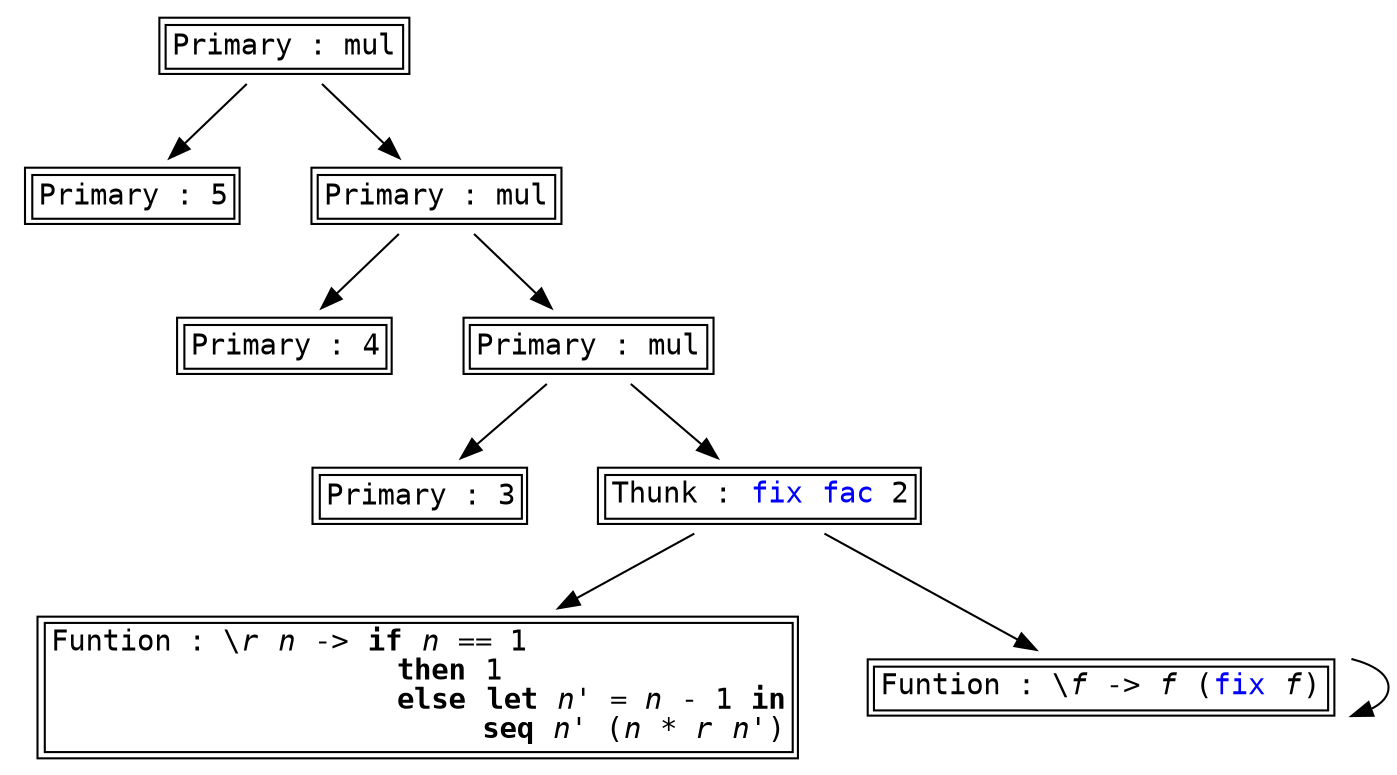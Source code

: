 digraph G {
node [ fontname=monospace, shape=plaintext ];
s0[label=<<TABLE ALIGN="LEFT"><TR><TD BALIGN="LEFT" ALIGN="LEFT">Funtion&nbsp;:&nbsp;\<I>r</I>&nbsp;<I>n</I>&nbsp;-&gt;&nbsp;<B>if</B>&nbsp;<I>n</I>&nbsp;==&nbsp;1&nbsp;&nbsp;&nbsp;&nbsp;&nbsp;&nbsp;&nbsp;&nbsp;&nbsp;&nbsp;&nbsp;&nbsp;&nbsp;&nbsp;&nbsp;<BR />&nbsp;&nbsp;&nbsp;&nbsp;&nbsp;&nbsp;&nbsp;&nbsp;&nbsp;&nbsp;&nbsp;&nbsp;&nbsp;&nbsp;&nbsp;&nbsp;&nbsp;&nbsp;&nbsp;&nbsp;<B>then</B>&nbsp;1&nbsp;&nbsp;&nbsp;&nbsp;&nbsp;&nbsp;&nbsp;&nbsp;&nbsp;&nbsp;&nbsp;&nbsp;&nbsp;&nbsp;&nbsp;&nbsp;<BR />&nbsp;&nbsp;&nbsp;&nbsp;&nbsp;&nbsp;&nbsp;&nbsp;&nbsp;&nbsp;&nbsp;&nbsp;&nbsp;&nbsp;&nbsp;&nbsp;&nbsp;&nbsp;&nbsp;&nbsp;<B>else</B>&nbsp;<B>let</B>&nbsp;<I>n'</I>&nbsp;=&nbsp;<I>n</I>&nbsp;-&nbsp;1&nbsp;<B>in</B><BR />&nbsp;&nbsp;&nbsp;&nbsp;&nbsp;&nbsp;&nbsp;&nbsp;&nbsp;&nbsp;&nbsp;&nbsp;&nbsp;&nbsp;&nbsp;&nbsp;&nbsp;&nbsp;&nbsp;&nbsp;&nbsp;&nbsp;&nbsp;&nbsp;&nbsp;<B>seq</B>&nbsp;<I>n'</I>&nbsp;(<I>n</I>&nbsp;*&nbsp;<I>r</I>&nbsp;<I>n'</I>)<BR /></TD></TR></TABLE>>];
s0;
s1[label=<<TABLE ALIGN="LEFT"><TR><TD BALIGN="LEFT" ALIGN="LEFT">Funtion&nbsp;:&nbsp;\<I>f</I>&nbsp;-&gt;&nbsp;<I>f</I>&nbsp;(<FONT COLOR="blue">fix</FONT>&nbsp;<I>f</I>)<BR /></TD></TR></TABLE>>];
s1 -> s1;
s2[label=<<TABLE ALIGN="LEFT"><TR><TD BALIGN="LEFT" ALIGN="LEFT">Primary&nbsp;:&nbsp;mul<BR /></TD></TR></TABLE>>];
s2 -> s3, s4;
s3[label=<<TABLE ALIGN="LEFT"><TR><TD BALIGN="LEFT" ALIGN="LEFT">Primary&nbsp;:&nbsp;5<BR /></TD></TR></TABLE>>];
s3;
s4[label=<<TABLE ALIGN="LEFT"><TR><TD BALIGN="LEFT" ALIGN="LEFT">Primary&nbsp;:&nbsp;mul<BR /></TD></TR></TABLE>>];
s4 -> s5, s6;
s5[label=<<TABLE ALIGN="LEFT"><TR><TD BALIGN="LEFT" ALIGN="LEFT">Primary&nbsp;:&nbsp;4<BR /></TD></TR></TABLE>>];
s5;
s6[label=<<TABLE ALIGN="LEFT"><TR><TD BALIGN="LEFT" ALIGN="LEFT">Primary&nbsp;:&nbsp;mul<BR /></TD></TR></TABLE>>];
s6 -> s7, s8;
s7[label=<<TABLE ALIGN="LEFT"><TR><TD BALIGN="LEFT" ALIGN="LEFT">Primary&nbsp;:&nbsp;3<BR /></TD></TR></TABLE>>];
s7;
s8[label=<<TABLE ALIGN="LEFT"><TR><TD BALIGN="LEFT" ALIGN="LEFT">Thunk&nbsp;:&nbsp;<FONT COLOR="blue">fix</FONT>&nbsp;<FONT COLOR="blue">fac</FONT>&nbsp;2<BR /></TD></TR></TABLE>>];
s8 -> s0, s1;
}